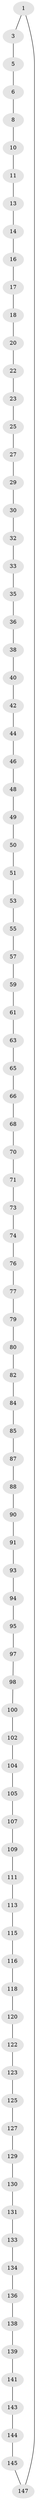 // original degree distribution, {2: 1.0}
// Generated by graph-tools (version 1.1) at 2025/11/02/27/25 16:11:39]
// undirected, 90 vertices, 90 edges
graph export_dot {
graph [start="1"]
  node [color=gray90,style=filled];
  1 [super="+2"];
  3 [super="+4"];
  5;
  6 [super="+7"];
  8 [super="+9"];
  10;
  11 [super="+12"];
  13;
  14 [super="+15"];
  16;
  17;
  18 [super="+19"];
  20 [super="+21"];
  22;
  23 [super="+24"];
  25 [super="+26"];
  27 [super="+28"];
  29;
  30 [super="+31"];
  32;
  33 [super="+34"];
  35;
  36 [super="+37"];
  38 [super="+39"];
  40 [super="+41"];
  42 [super="+43"];
  44 [super="+45"];
  46 [super="+47"];
  48;
  49;
  50;
  51 [super="+52"];
  53 [super="+54"];
  55 [super="+56"];
  57 [super="+58"];
  59 [super="+60"];
  61 [super="+62"];
  63 [super="+64"];
  65;
  66 [super="+67"];
  68 [super="+69"];
  70;
  71 [super="+72"];
  73;
  74 [super="+75"];
  76;
  77 [super="+78"];
  79;
  80 [super="+81"];
  82 [super="+83"];
  84;
  85 [super="+86"];
  87;
  88 [super="+89"];
  90;
  91 [super="+92"];
  93;
  94;
  95 [super="+96"];
  97;
  98 [super="+99"];
  100 [super="+101"];
  102 [super="+103"];
  104;
  105 [super="+106"];
  107 [super="+108"];
  109 [super="+110"];
  111 [super="+112"];
  113 [super="+114"];
  115;
  116 [super="+117"];
  118 [super="+119"];
  120 [super="+121"];
  122;
  123 [super="+124"];
  125 [super="+126"];
  127 [super="+128"];
  129;
  130;
  131 [super="+132"];
  133;
  134 [super="+135"];
  136 [super="+137"];
  138;
  139 [super="+140"];
  141 [super="+142"];
  143;
  144;
  145 [super="+146"];
  147 [super="+148"];
  1 -- 147;
  1 -- 3;
  3 -- 5;
  5 -- 6;
  6 -- 8;
  8 -- 10;
  10 -- 11;
  11 -- 13;
  13 -- 14;
  14 -- 16;
  16 -- 17;
  17 -- 18;
  18 -- 20;
  20 -- 22;
  22 -- 23;
  23 -- 25;
  25 -- 27;
  27 -- 29;
  29 -- 30;
  30 -- 32;
  32 -- 33;
  33 -- 35;
  35 -- 36;
  36 -- 38;
  38 -- 40;
  40 -- 42;
  42 -- 44;
  44 -- 46;
  46 -- 48;
  48 -- 49;
  49 -- 50;
  50 -- 51;
  51 -- 53;
  53 -- 55;
  55 -- 57;
  57 -- 59;
  59 -- 61;
  61 -- 63;
  63 -- 65;
  65 -- 66;
  66 -- 68;
  68 -- 70;
  70 -- 71;
  71 -- 73;
  73 -- 74;
  74 -- 76;
  76 -- 77;
  77 -- 79;
  79 -- 80;
  80 -- 82;
  82 -- 84;
  84 -- 85;
  85 -- 87;
  87 -- 88;
  88 -- 90;
  90 -- 91;
  91 -- 93;
  93 -- 94;
  94 -- 95;
  95 -- 97;
  97 -- 98;
  98 -- 100;
  100 -- 102;
  102 -- 104;
  104 -- 105;
  105 -- 107;
  107 -- 109;
  109 -- 111;
  111 -- 113;
  113 -- 115;
  115 -- 116;
  116 -- 118;
  118 -- 120;
  120 -- 122;
  122 -- 123;
  123 -- 125;
  125 -- 127;
  127 -- 129;
  129 -- 130;
  130 -- 131;
  131 -- 133;
  133 -- 134;
  134 -- 136;
  136 -- 138;
  138 -- 139;
  139 -- 141;
  141 -- 143;
  143 -- 144;
  144 -- 145;
  145 -- 147;
}
